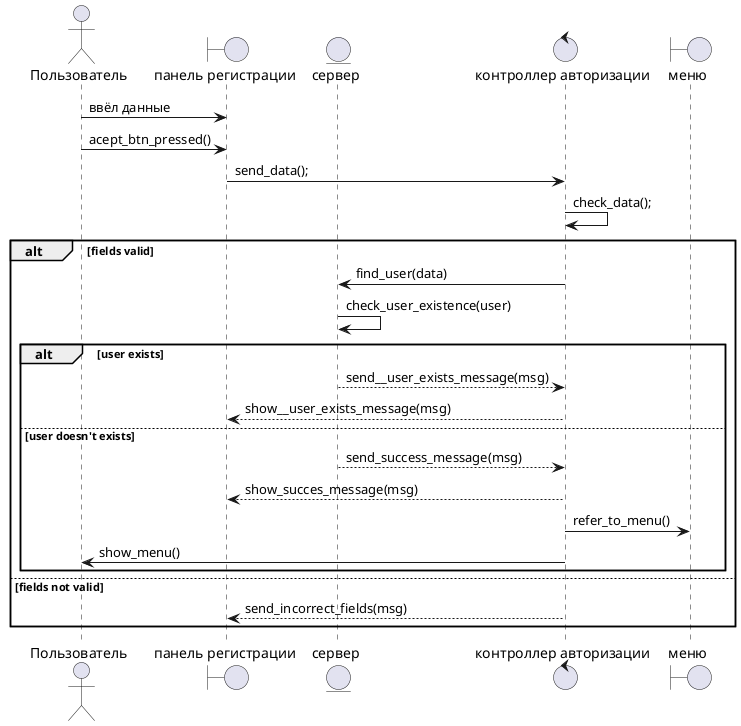 @startuml register
actor Пользователь as player

boundary "панель регистрации" as panel
entity "сервер" as server
control "контроллер авторизации" as auth
boundary "меню" as menu


player -> panel : ввёл данные
player -> panel : acept_btn_pressed()
panel -> auth : send_data();
auth -> auth : check_data();


alt fields valid
   auth -> server : find_user(data)
   server -> server : check_user_existence(user)
   alt user exists
      server --> auth : send__user_exists_message(msg)
      auth --> panel : show__user_exists_message(msg)
      else user doesn't exists
      server --> auth : send_success_message(msg)
      auth --> panel : show_succes_message(msg)
      auth -> menu : refer_to_menu()
      auth -> player : show_menu()
   end

   else fields not valid
   auth --> panel : send_incorrect_fields(msg)
end
@enduml 